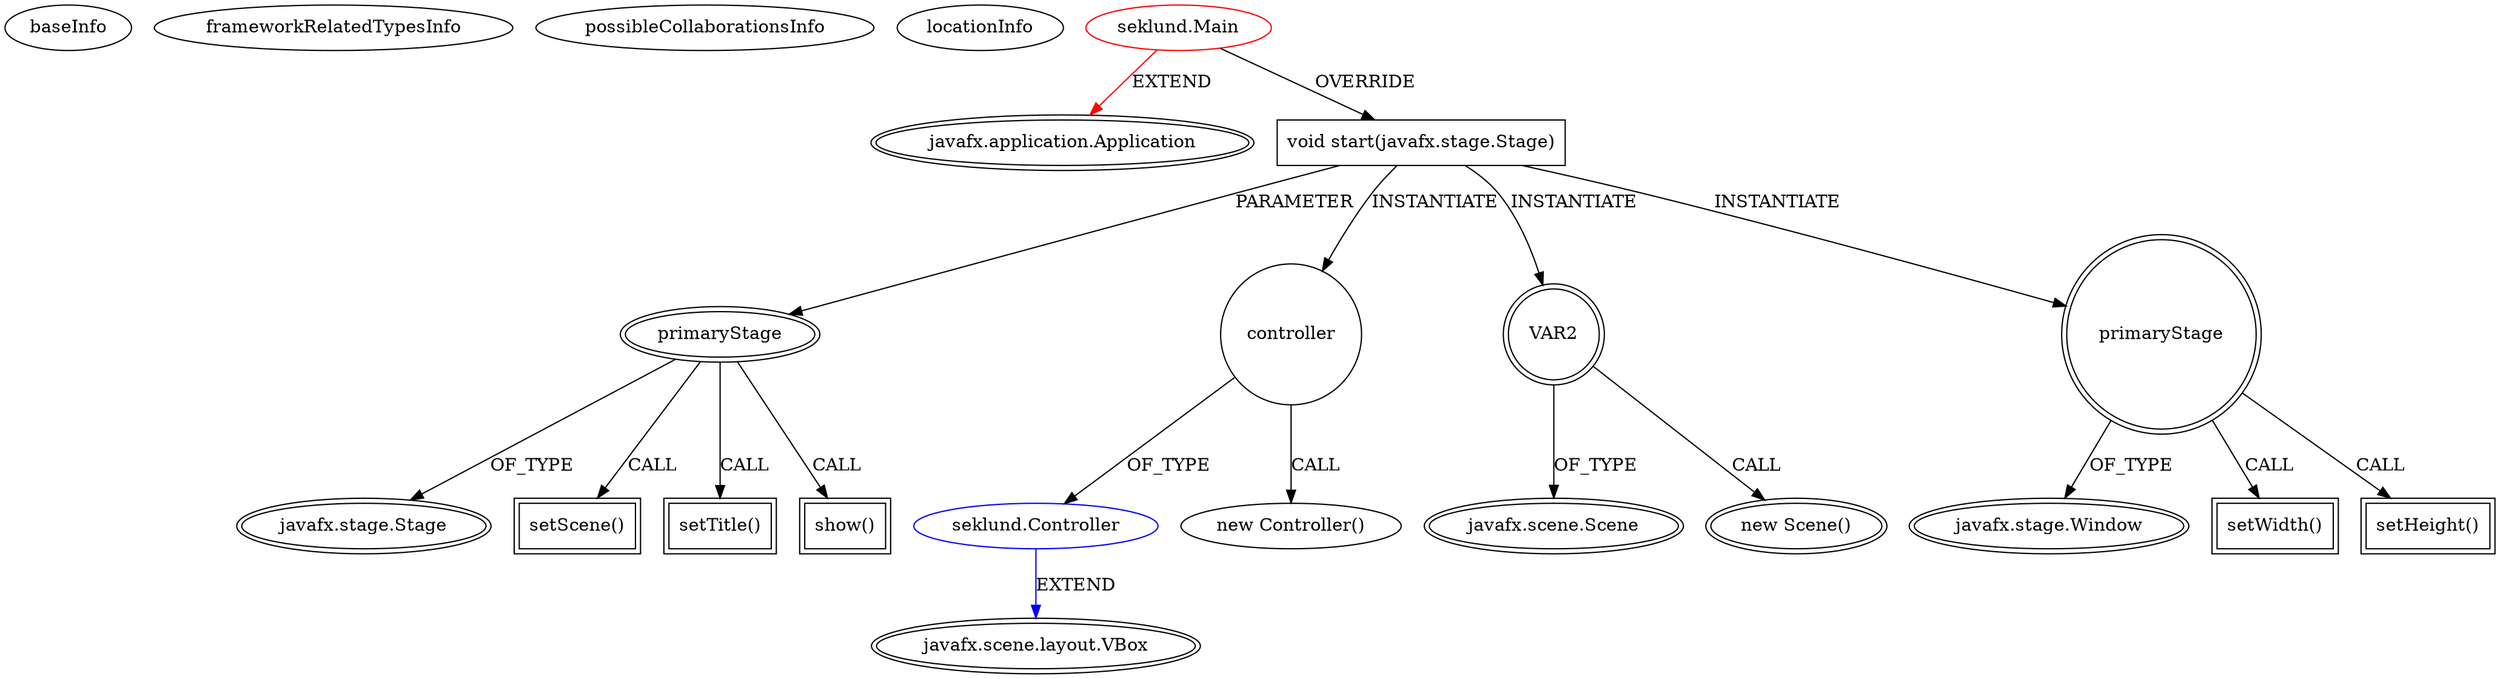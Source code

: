 digraph {
baseInfo[graphId=4145,category="extension_graph",isAnonymous=false,possibleRelation=true]
frameworkRelatedTypesInfo[0="javafx.application.Application"]
possibleCollaborationsInfo[0="4145~OVERRIDING_METHOD_DECLARATION-INSTANTIATION-~javafx.application.Application ~javafx.scene.layout.VBox ~false~false"]
locationInfo[projectName="seke76-test2",filePath="/seke76-test2/test2-master/Kundkort/src/seklund/Main.java",contextSignature="Main",graphId="4145"]
0[label="seklund.Main",vertexType="ROOT_CLIENT_CLASS_DECLARATION",isFrameworkType=false,color=red]
1[label="javafx.application.Application",vertexType="FRAMEWORK_CLASS_TYPE",isFrameworkType=true,peripheries=2]
2[label="void start(javafx.stage.Stage)",vertexType="OVERRIDING_METHOD_DECLARATION",isFrameworkType=false,shape=box]
3[label="primaryStage",vertexType="PARAMETER_DECLARATION",isFrameworkType=true,peripheries=2]
4[label="javafx.stage.Stage",vertexType="FRAMEWORK_CLASS_TYPE",isFrameworkType=true,peripheries=2]
6[label="controller",vertexType="VARIABLE_EXPRESION",isFrameworkType=false,shape=circle]
7[label="seklund.Controller",vertexType="REFERENCE_CLIENT_CLASS_DECLARATION",isFrameworkType=false,color=blue]
8[label="javafx.scene.layout.VBox",vertexType="FRAMEWORK_CLASS_TYPE",isFrameworkType=true,peripheries=2]
5[label="new Controller()",vertexType="CONSTRUCTOR_CALL",isFrameworkType=false]
10[label="setScene()",vertexType="INSIDE_CALL",isFrameworkType=true,peripheries=2,shape=box]
12[label="VAR2",vertexType="VARIABLE_EXPRESION",isFrameworkType=true,peripheries=2,shape=circle]
13[label="javafx.scene.Scene",vertexType="FRAMEWORK_CLASS_TYPE",isFrameworkType=true,peripheries=2]
11[label="new Scene()",vertexType="CONSTRUCTOR_CALL",isFrameworkType=true,peripheries=2]
15[label="setTitle()",vertexType="INSIDE_CALL",isFrameworkType=true,peripheries=2,shape=box]
16[label="primaryStage",vertexType="VARIABLE_EXPRESION",isFrameworkType=true,peripheries=2,shape=circle]
18[label="javafx.stage.Window",vertexType="FRAMEWORK_CLASS_TYPE",isFrameworkType=true,peripheries=2]
17[label="setWidth()",vertexType="INSIDE_CALL",isFrameworkType=true,peripheries=2,shape=box]
20[label="setHeight()",vertexType="INSIDE_CALL",isFrameworkType=true,peripheries=2,shape=box]
22[label="show()",vertexType="INSIDE_CALL",isFrameworkType=true,peripheries=2,shape=box]
0->1[label="EXTEND",color=red]
0->2[label="OVERRIDE"]
3->4[label="OF_TYPE"]
2->3[label="PARAMETER"]
2->6[label="INSTANTIATE"]
7->8[label="EXTEND",color=blue]
6->7[label="OF_TYPE"]
6->5[label="CALL"]
3->10[label="CALL"]
2->12[label="INSTANTIATE"]
12->13[label="OF_TYPE"]
12->11[label="CALL"]
3->15[label="CALL"]
2->16[label="INSTANTIATE"]
16->18[label="OF_TYPE"]
16->17[label="CALL"]
16->20[label="CALL"]
3->22[label="CALL"]
}
